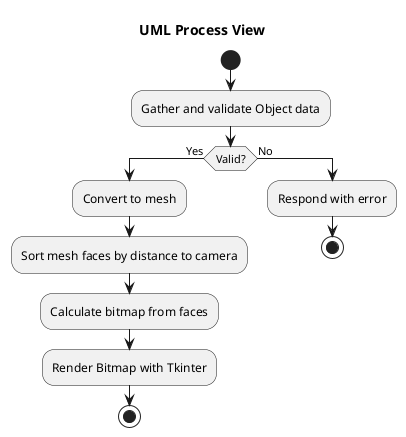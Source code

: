 @startuml ProcessView
title "UML Process View"
start
:Gather and validate Object data;
if (Valid?) then (Yes)
    :Convert to mesh;
    :Sort mesh faces by distance to camera;
    :Calculate bitmap from faces;
    :Render Bitmap with Tkinter;
    stop
else (No)
    :Respond with error;
    stop
endif
@enduml
